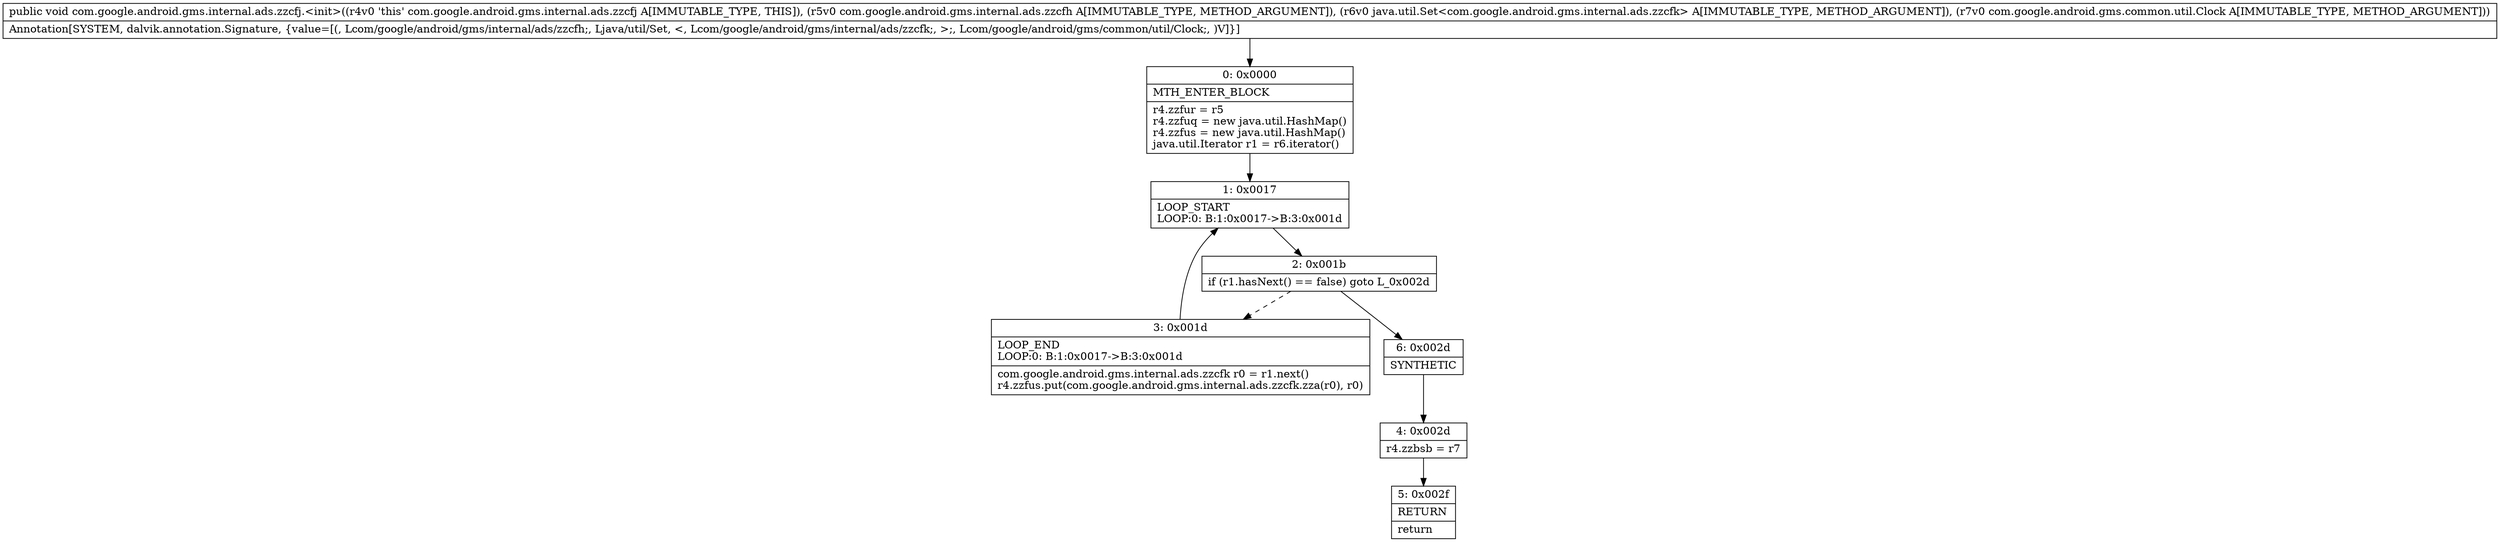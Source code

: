 digraph "CFG forcom.google.android.gms.internal.ads.zzcfj.\<init\>(Lcom\/google\/android\/gms\/internal\/ads\/zzcfh;Ljava\/util\/Set;Lcom\/google\/android\/gms\/common\/util\/Clock;)V" {
Node_0 [shape=record,label="{0\:\ 0x0000|MTH_ENTER_BLOCK\l|r4.zzfur = r5\lr4.zzfuq = new java.util.HashMap()\lr4.zzfus = new java.util.HashMap()\ljava.util.Iterator r1 = r6.iterator()\l}"];
Node_1 [shape=record,label="{1\:\ 0x0017|LOOP_START\lLOOP:0: B:1:0x0017\-\>B:3:0x001d\l}"];
Node_2 [shape=record,label="{2\:\ 0x001b|if (r1.hasNext() == false) goto L_0x002d\l}"];
Node_3 [shape=record,label="{3\:\ 0x001d|LOOP_END\lLOOP:0: B:1:0x0017\-\>B:3:0x001d\l|com.google.android.gms.internal.ads.zzcfk r0 = r1.next()\lr4.zzfus.put(com.google.android.gms.internal.ads.zzcfk.zza(r0), r0)\l}"];
Node_4 [shape=record,label="{4\:\ 0x002d|r4.zzbsb = r7\l}"];
Node_5 [shape=record,label="{5\:\ 0x002f|RETURN\l|return\l}"];
Node_6 [shape=record,label="{6\:\ 0x002d|SYNTHETIC\l}"];
MethodNode[shape=record,label="{public void com.google.android.gms.internal.ads.zzcfj.\<init\>((r4v0 'this' com.google.android.gms.internal.ads.zzcfj A[IMMUTABLE_TYPE, THIS]), (r5v0 com.google.android.gms.internal.ads.zzcfh A[IMMUTABLE_TYPE, METHOD_ARGUMENT]), (r6v0 java.util.Set\<com.google.android.gms.internal.ads.zzcfk\> A[IMMUTABLE_TYPE, METHOD_ARGUMENT]), (r7v0 com.google.android.gms.common.util.Clock A[IMMUTABLE_TYPE, METHOD_ARGUMENT]))  | Annotation[SYSTEM, dalvik.annotation.Signature, \{value=[(, Lcom\/google\/android\/gms\/internal\/ads\/zzcfh;, Ljava\/util\/Set, \<, Lcom\/google\/android\/gms\/internal\/ads\/zzcfk;, \>;, Lcom\/google\/android\/gms\/common\/util\/Clock;, )V]\}]\l}"];
MethodNode -> Node_0;
Node_0 -> Node_1;
Node_1 -> Node_2;
Node_2 -> Node_3[style=dashed];
Node_2 -> Node_6;
Node_3 -> Node_1;
Node_4 -> Node_5;
Node_6 -> Node_4;
}

